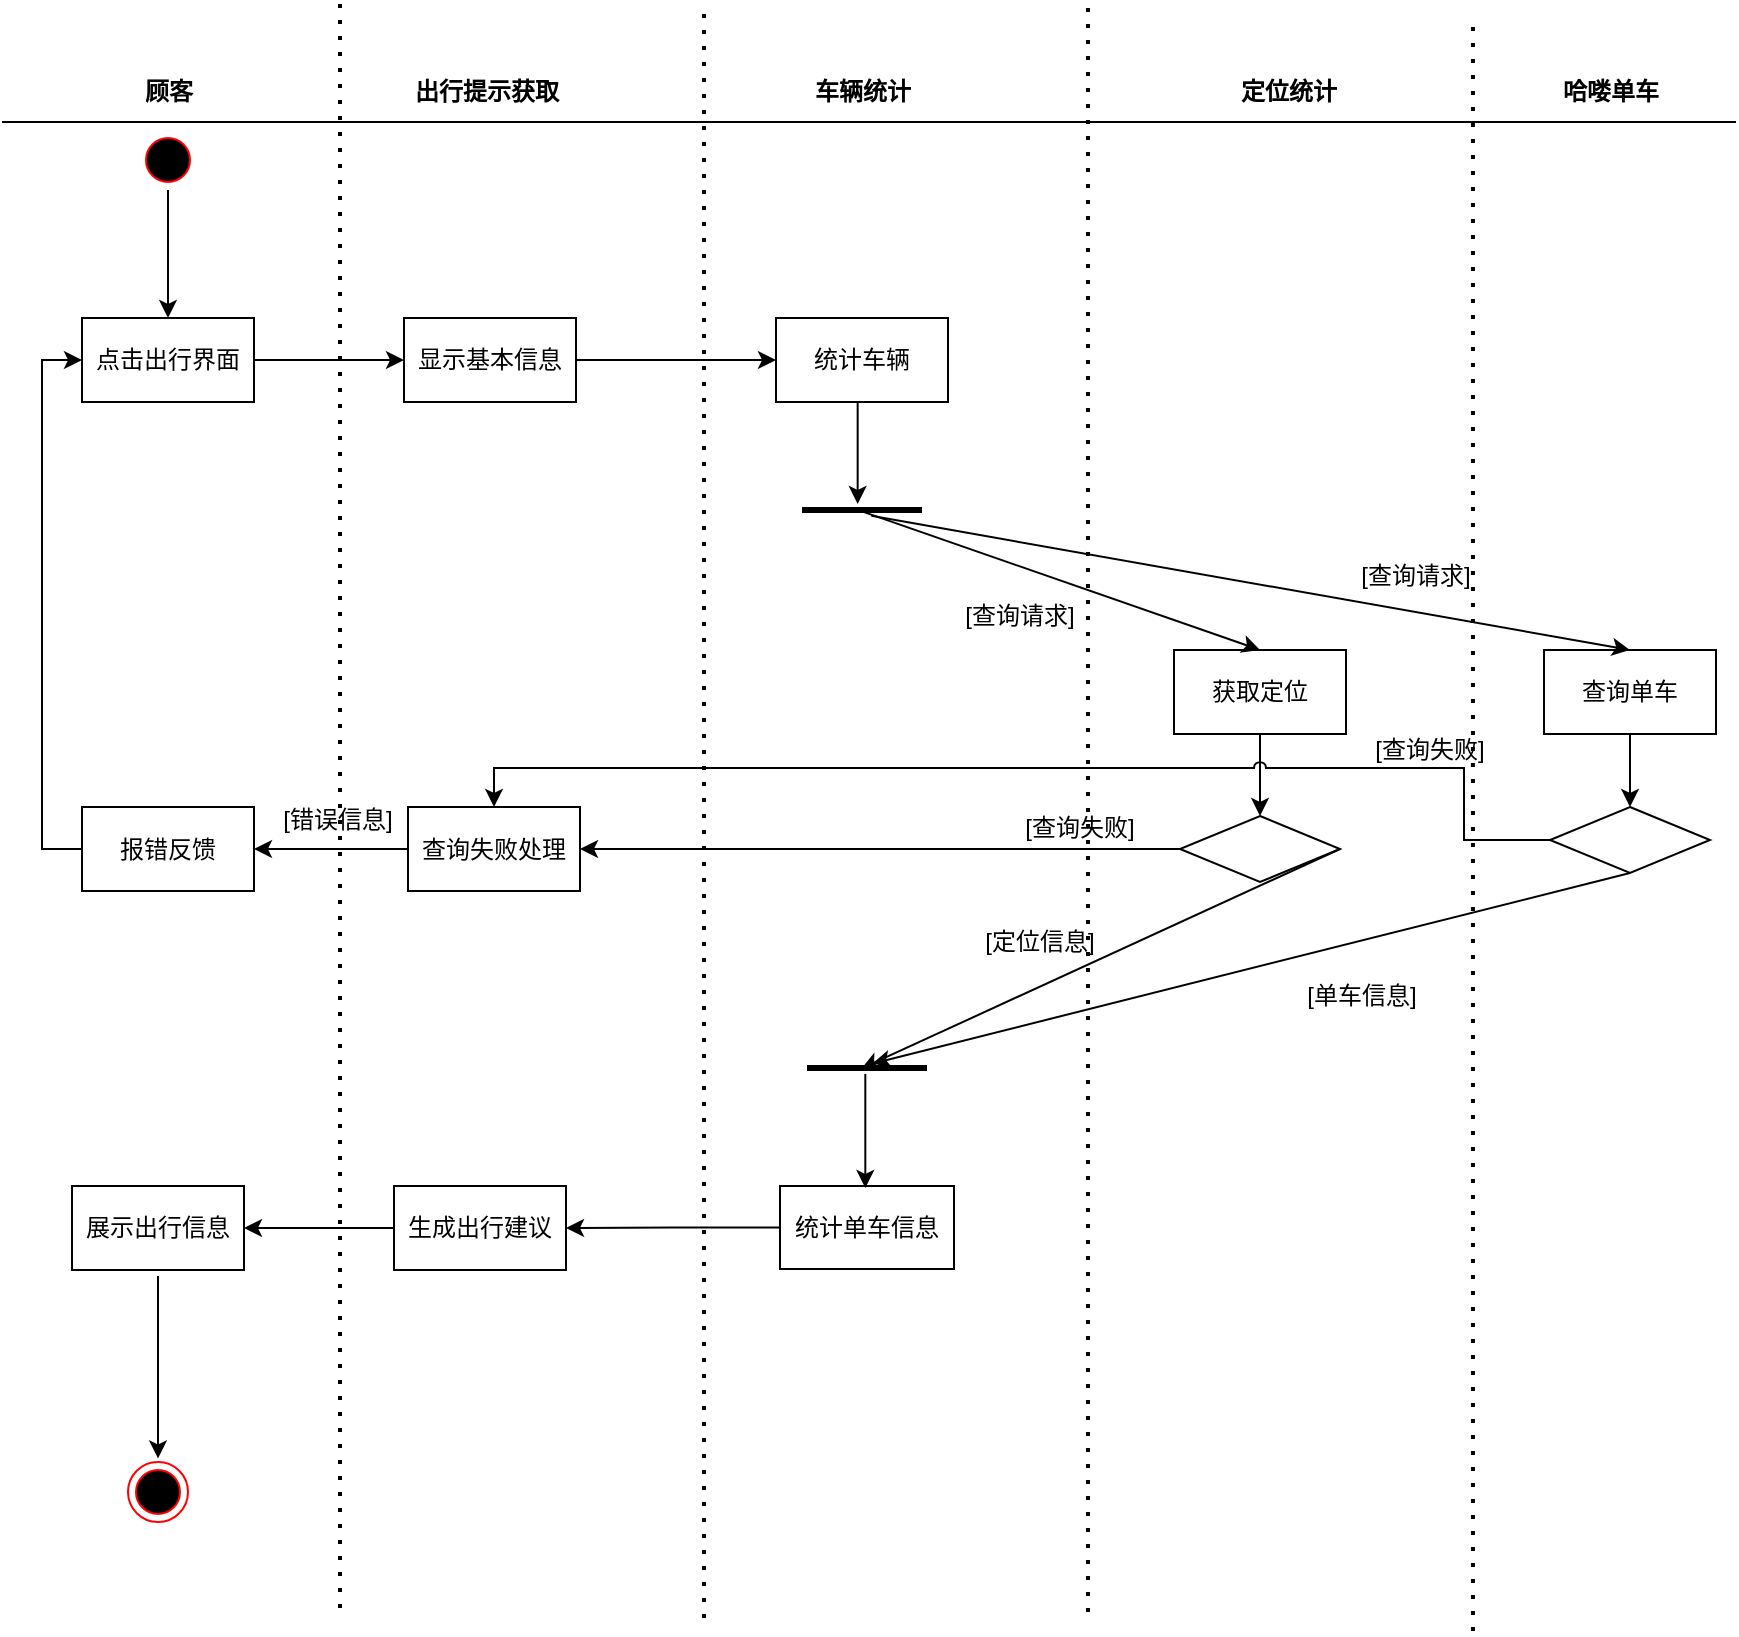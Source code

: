 <mxfile version="21.3.7" type="github">
  <diagram name="第 1 页" id="wKu1LNHtE1YL5XD0kWc-">
    <mxGraphModel dx="1440" dy="772" grid="0" gridSize="10" guides="1" tooltips="1" connect="1" arrows="1" fold="1" page="1" pageScale="1" pageWidth="2336" pageHeight="1654" math="0" shadow="0">
      <root>
        <mxCell id="0" />
        <mxCell id="1" parent="0" />
        <mxCell id="WGNsGFfkHsSdonWRwcg4-1" value="" style="line;strokeWidth=1;fillColor=none;align=left;verticalAlign=middle;spacingTop=-1;spacingLeft=3;spacingRight=3;rotatable=0;labelPosition=right;points=[];portConstraint=eastwest;strokeColor=inherit;" vertex="1" parent="1">
          <mxGeometry x="293" y="170" width="867" height="8" as="geometry" />
        </mxCell>
        <mxCell id="WGNsGFfkHsSdonWRwcg4-2" value="顾客" style="text;align=center;fontStyle=1;verticalAlign=middle;spacingLeft=3;spacingRight=3;strokeColor=none;rotatable=0;points=[[0,0.5],[1,0.5]];portConstraint=eastwest;html=1;" vertex="1" parent="1">
          <mxGeometry x="352" y="151" width="48" height="16" as="geometry" />
        </mxCell>
        <mxCell id="WGNsGFfkHsSdonWRwcg4-3" value="出行提示获取" style="text;align=center;fontStyle=1;verticalAlign=middle;spacingLeft=3;spacingRight=3;strokeColor=none;rotatable=0;points=[[0,0.5],[1,0.5]];portConstraint=eastwest;html=1;" vertex="1" parent="1">
          <mxGeometry x="511" y="151" width="48" height="16" as="geometry" />
        </mxCell>
        <mxCell id="WGNsGFfkHsSdonWRwcg4-4" value="车辆统计" style="text;align=center;fontStyle=1;verticalAlign=middle;spacingLeft=3;spacingRight=3;strokeColor=none;rotatable=0;points=[[0,0.5],[1,0.5]];portConstraint=eastwest;html=1;" vertex="1" parent="1">
          <mxGeometry x="699" y="151" width="48" height="16" as="geometry" />
        </mxCell>
        <mxCell id="WGNsGFfkHsSdonWRwcg4-5" value="定位统计" style="text;align=center;fontStyle=1;verticalAlign=middle;spacingLeft=3;spacingRight=3;strokeColor=none;rotatable=0;points=[[0,0.5],[1,0.5]];portConstraint=eastwest;html=1;" vertex="1" parent="1">
          <mxGeometry x="912" y="151" width="48" height="16" as="geometry" />
        </mxCell>
        <mxCell id="WGNsGFfkHsSdonWRwcg4-6" style="edgeStyle=orthogonalEdgeStyle;rounded=0;orthogonalLoop=1;jettySize=auto;html=1;" edge="1" parent="1" source="WGNsGFfkHsSdonWRwcg4-7" target="WGNsGFfkHsSdonWRwcg4-9">
          <mxGeometry relative="1" as="geometry" />
        </mxCell>
        <mxCell id="WGNsGFfkHsSdonWRwcg4-7" value="" style="ellipse;html=1;shape=startState;fillColor=#000000;strokeColor=#ff0000;" vertex="1" parent="1">
          <mxGeometry x="361" y="178" width="30" height="30" as="geometry" />
        </mxCell>
        <mxCell id="WGNsGFfkHsSdonWRwcg4-8" style="edgeStyle=orthogonalEdgeStyle;rounded=0;orthogonalLoop=1;jettySize=auto;html=1;" edge="1" parent="1" source="WGNsGFfkHsSdonWRwcg4-9" target="WGNsGFfkHsSdonWRwcg4-10">
          <mxGeometry relative="1" as="geometry" />
        </mxCell>
        <mxCell id="WGNsGFfkHsSdonWRwcg4-9" value="点击出行界面" style="html=1;whiteSpace=wrap;" vertex="1" parent="1">
          <mxGeometry x="333" y="272" width="86" height="42" as="geometry" />
        </mxCell>
        <mxCell id="WGNsGFfkHsSdonWRwcg4-67" style="edgeStyle=orthogonalEdgeStyle;rounded=0;orthogonalLoop=1;jettySize=auto;html=1;" edge="1" parent="1" source="WGNsGFfkHsSdonWRwcg4-10" target="WGNsGFfkHsSdonWRwcg4-66">
          <mxGeometry relative="1" as="geometry" />
        </mxCell>
        <mxCell id="WGNsGFfkHsSdonWRwcg4-10" value="显示基本信息" style="html=1;whiteSpace=wrap;" vertex="1" parent="1">
          <mxGeometry x="494" y="272" width="86" height="42" as="geometry" />
        </mxCell>
        <mxCell id="WGNsGFfkHsSdonWRwcg4-53" style="edgeStyle=orthogonalEdgeStyle;rounded=0;orthogonalLoop=1;jettySize=auto;html=1;entryX=0.5;entryY=0;entryDx=0;entryDy=0;" edge="1" parent="1" source="WGNsGFfkHsSdonWRwcg4-12" target="WGNsGFfkHsSdonWRwcg4-14">
          <mxGeometry relative="1" as="geometry" />
        </mxCell>
        <mxCell id="WGNsGFfkHsSdonWRwcg4-12" value="获取定位" style="html=1;whiteSpace=wrap;" vertex="1" parent="1">
          <mxGeometry x="879" y="438" width="86" height="42" as="geometry" />
        </mxCell>
        <mxCell id="WGNsGFfkHsSdonWRwcg4-13" style="edgeStyle=orthogonalEdgeStyle;rounded=0;orthogonalLoop=1;jettySize=auto;html=1;" edge="1" parent="1" source="WGNsGFfkHsSdonWRwcg4-14" target="WGNsGFfkHsSdonWRwcg4-23">
          <mxGeometry relative="1" as="geometry" />
        </mxCell>
        <mxCell id="WGNsGFfkHsSdonWRwcg4-14" value="" style="rhombus;whiteSpace=wrap;html=1;" vertex="1" parent="1">
          <mxGeometry x="882" y="521" width="80" height="33" as="geometry" />
        </mxCell>
        <mxCell id="WGNsGFfkHsSdonWRwcg4-15" value="" style="ellipse;html=1;shape=endState;fillColor=#000000;strokeColor=#ff0000;" vertex="1" parent="1">
          <mxGeometry x="356" y="844" width="30" height="30" as="geometry" />
        </mxCell>
        <mxCell id="WGNsGFfkHsSdonWRwcg4-16" value="" style="endArrow=classic;html=1;rounded=0;" edge="1" parent="1">
          <mxGeometry width="50" height="50" relative="1" as="geometry">
            <mxPoint x="371" y="751" as="sourcePoint" />
            <mxPoint x="371" y="842.192" as="targetPoint" />
          </mxGeometry>
        </mxCell>
        <mxCell id="WGNsGFfkHsSdonWRwcg4-18" style="edgeStyle=orthogonalEdgeStyle;rounded=0;orthogonalLoop=1;jettySize=auto;html=1;" edge="1" parent="1">
          <mxGeometry relative="1" as="geometry">
            <mxPoint x="720.83" y="365" as="targetPoint" />
            <mxPoint x="720.83" y="314" as="sourcePoint" />
          </mxGeometry>
        </mxCell>
        <mxCell id="WGNsGFfkHsSdonWRwcg4-19" value="" style="line;strokeWidth=3;rotatable=0;dashed=0;labelPosition=right;align=left;verticalAlign=middle;spacingTop=0;spacingLeft=6;points=[];portConstraint=eastwest;fontSize=13;" vertex="1" parent="1">
          <mxGeometry x="693" y="363" width="60" height="10" as="geometry" />
        </mxCell>
        <mxCell id="WGNsGFfkHsSdonWRwcg4-20" value="" style="endArrow=classic;html=1;rounded=0;exitX=0.511;exitY=0.593;exitDx=0;exitDy=0;entryX=0.5;entryY=0;entryDx=0;entryDy=0;exitPerimeter=0;" edge="1" parent="1" source="WGNsGFfkHsSdonWRwcg4-19" target="WGNsGFfkHsSdonWRwcg4-12">
          <mxGeometry width="50" height="50" relative="1" as="geometry">
            <mxPoint x="832" y="303" as="sourcePoint" />
            <mxPoint x="891" y="465" as="targetPoint" />
          </mxGeometry>
        </mxCell>
        <mxCell id="WGNsGFfkHsSdonWRwcg4-21" value="[查询请求]" style="text;html=1;strokeColor=none;fillColor=none;align=center;verticalAlign=middle;whiteSpace=wrap;rounded=0;" vertex="1" parent="1">
          <mxGeometry x="772" y="406" width="60" height="30" as="geometry" />
        </mxCell>
        <mxCell id="WGNsGFfkHsSdonWRwcg4-22" style="edgeStyle=orthogonalEdgeStyle;rounded=0;orthogonalLoop=1;jettySize=auto;html=1;" edge="1" parent="1" source="WGNsGFfkHsSdonWRwcg4-23" target="WGNsGFfkHsSdonWRwcg4-28">
          <mxGeometry relative="1" as="geometry" />
        </mxCell>
        <mxCell id="WGNsGFfkHsSdonWRwcg4-23" value="查询失败处理" style="html=1;whiteSpace=wrap;" vertex="1" parent="1">
          <mxGeometry x="496" y="516.5" width="86" height="42" as="geometry" />
        </mxCell>
        <mxCell id="WGNsGFfkHsSdonWRwcg4-24" value="[查询失败]" style="text;html=1;strokeColor=none;fillColor=none;align=center;verticalAlign=middle;whiteSpace=wrap;rounded=0;" vertex="1" parent="1">
          <mxGeometry x="802" y="512" width="60" height="30" as="geometry" />
        </mxCell>
        <mxCell id="WGNsGFfkHsSdonWRwcg4-25" style="edgeStyle=orthogonalEdgeStyle;rounded=0;orthogonalLoop=1;jettySize=auto;html=1;" edge="1" parent="1" source="WGNsGFfkHsSdonWRwcg4-26" target="WGNsGFfkHsSdonWRwcg4-30">
          <mxGeometry relative="1" as="geometry" />
        </mxCell>
        <mxCell id="WGNsGFfkHsSdonWRwcg4-26" value="生成出行建议" style="html=1;whiteSpace=wrap;" vertex="1" parent="1">
          <mxGeometry x="489" y="706" width="86" height="42" as="geometry" />
        </mxCell>
        <mxCell id="WGNsGFfkHsSdonWRwcg4-27" style="edgeStyle=orthogonalEdgeStyle;rounded=0;orthogonalLoop=1;jettySize=auto;html=1;entryX=0;entryY=0.5;entryDx=0;entryDy=0;" edge="1" parent="1" source="WGNsGFfkHsSdonWRwcg4-28" target="WGNsGFfkHsSdonWRwcg4-9">
          <mxGeometry relative="1" as="geometry">
            <Array as="points">
              <mxPoint x="313" y="538" />
              <mxPoint x="313" y="293" />
            </Array>
          </mxGeometry>
        </mxCell>
        <mxCell id="WGNsGFfkHsSdonWRwcg4-28" value="报错反馈" style="html=1;whiteSpace=wrap;" vertex="1" parent="1">
          <mxGeometry x="333" y="516.5" width="86" height="42" as="geometry" />
        </mxCell>
        <mxCell id="WGNsGFfkHsSdonWRwcg4-29" value="[错误信息]" style="text;html=1;strokeColor=none;fillColor=none;align=center;verticalAlign=middle;whiteSpace=wrap;rounded=0;" vertex="1" parent="1">
          <mxGeometry x="431" y="508" width="60" height="30" as="geometry" />
        </mxCell>
        <mxCell id="WGNsGFfkHsSdonWRwcg4-30" value="展示出行信息" style="html=1;whiteSpace=wrap;" vertex="1" parent="1">
          <mxGeometry x="328" y="706" width="86" height="42" as="geometry" />
        </mxCell>
        <mxCell id="WGNsGFfkHsSdonWRwcg4-57" style="edgeStyle=orthogonalEdgeStyle;rounded=0;orthogonalLoop=1;jettySize=auto;html=1;entryX=0.5;entryY=0;entryDx=0;entryDy=0;" edge="1" parent="1" source="WGNsGFfkHsSdonWRwcg4-36" target="WGNsGFfkHsSdonWRwcg4-56">
          <mxGeometry relative="1" as="geometry" />
        </mxCell>
        <mxCell id="WGNsGFfkHsSdonWRwcg4-36" value="查询单车" style="html=1;whiteSpace=wrap;" vertex="1" parent="1">
          <mxGeometry x="1064" y="438" width="86" height="42" as="geometry" />
        </mxCell>
        <mxCell id="WGNsGFfkHsSdonWRwcg4-39" value="" style="endArrow=classic;html=1;rounded=0;exitX=0.578;exitY=0.791;exitDx=0;exitDy=0;entryX=0.5;entryY=0;entryDx=0;entryDy=0;exitPerimeter=0;" edge="1" parent="1" source="WGNsGFfkHsSdonWRwcg4-19" target="WGNsGFfkHsSdonWRwcg4-36">
          <mxGeometry width="50" height="50" relative="1" as="geometry">
            <mxPoint x="734" y="379" as="sourcePoint" />
            <mxPoint x="932" y="448" as="targetPoint" />
          </mxGeometry>
        </mxCell>
        <mxCell id="WGNsGFfkHsSdonWRwcg4-45" value="哈喽单车" style="text;align=center;fontStyle=1;verticalAlign=middle;spacingLeft=3;spacingRight=3;strokeColor=none;rotatable=0;points=[[0,0.5],[1,0.5]];portConstraint=eastwest;html=1;" vertex="1" parent="1">
          <mxGeometry x="1073" y="151" width="48" height="16" as="geometry" />
        </mxCell>
        <mxCell id="WGNsGFfkHsSdonWRwcg4-48" value="[查询请求]" style="text;html=1;strokeColor=none;fillColor=none;align=center;verticalAlign=middle;whiteSpace=wrap;rounded=0;" vertex="1" parent="1">
          <mxGeometry x="970" y="386" width="60" height="30" as="geometry" />
        </mxCell>
        <mxCell id="WGNsGFfkHsSdonWRwcg4-68" style="edgeStyle=orthogonalEdgeStyle;rounded=0;orthogonalLoop=1;jettySize=auto;html=1;" edge="1" parent="1" source="WGNsGFfkHsSdonWRwcg4-49" target="WGNsGFfkHsSdonWRwcg4-26">
          <mxGeometry relative="1" as="geometry" />
        </mxCell>
        <mxCell id="WGNsGFfkHsSdonWRwcg4-49" value="统计单车信息" style="html=1;whiteSpace=wrap;" vertex="1" parent="1">
          <mxGeometry x="682" y="706" width="87" height="41.5" as="geometry" />
        </mxCell>
        <mxCell id="WGNsGFfkHsSdonWRwcg4-52" value="" style="endArrow=classic;html=1;rounded=0;exitX=1;exitY=0.5;exitDx=0;exitDy=0;entryX=0.454;entryY=0.525;entryDx=0;entryDy=0;entryPerimeter=0;" edge="1" parent="1" source="WGNsGFfkHsSdonWRwcg4-14" target="WGNsGFfkHsSdonWRwcg4-54">
          <mxGeometry width="50" height="50" relative="1" as="geometry">
            <mxPoint x="1117" y="490" as="sourcePoint" />
            <mxPoint x="1198" y="614" as="targetPoint" />
          </mxGeometry>
        </mxCell>
        <mxCell id="WGNsGFfkHsSdonWRwcg4-54" value="" style="line;strokeWidth=3;rotatable=0;dashed=0;labelPosition=right;align=left;verticalAlign=middle;spacingTop=0;spacingLeft=6;points=[];portConstraint=eastwest;fontSize=13;" vertex="1" parent="1">
          <mxGeometry x="695.5" y="642" width="60" height="10" as="geometry" />
        </mxCell>
        <mxCell id="WGNsGFfkHsSdonWRwcg4-55" value="" style="endArrow=classic;html=1;rounded=0;exitX=0.504;exitY=0.826;exitDx=0;exitDy=0;exitPerimeter=0;" edge="1" parent="1">
          <mxGeometry width="50" height="50" relative="1" as="geometry">
            <mxPoint x="724.66" y="650" as="sourcePoint" />
            <mxPoint x="724.66" y="707" as="targetPoint" />
          </mxGeometry>
        </mxCell>
        <mxCell id="WGNsGFfkHsSdonWRwcg4-60" style="edgeStyle=orthogonalEdgeStyle;rounded=0;orthogonalLoop=1;jettySize=auto;html=1;entryX=0.5;entryY=0;entryDx=0;entryDy=0;jumpStyle=arc;" edge="1" parent="1" source="WGNsGFfkHsSdonWRwcg4-56" target="WGNsGFfkHsSdonWRwcg4-23">
          <mxGeometry relative="1" as="geometry">
            <Array as="points">
              <mxPoint x="1024" y="533" />
              <mxPoint x="1024" y="497" />
              <mxPoint x="539" y="497" />
            </Array>
          </mxGeometry>
        </mxCell>
        <mxCell id="WGNsGFfkHsSdonWRwcg4-56" value="" style="rhombus;whiteSpace=wrap;html=1;" vertex="1" parent="1">
          <mxGeometry x="1067" y="516.5" width="80" height="33" as="geometry" />
        </mxCell>
        <mxCell id="WGNsGFfkHsSdonWRwcg4-58" value="" style="endArrow=classic;html=1;rounded=0;exitX=0.5;exitY=1;exitDx=0;exitDy=0;entryX=0.546;entryY=0.278;entryDx=0;entryDy=0;entryPerimeter=0;" edge="1" parent="1" source="WGNsGFfkHsSdonWRwcg4-56" target="WGNsGFfkHsSdonWRwcg4-54">
          <mxGeometry width="50" height="50" relative="1" as="geometry">
            <mxPoint x="972" y="548" as="sourcePoint" />
            <mxPoint x="1225" y="595" as="targetPoint" />
          </mxGeometry>
        </mxCell>
        <mxCell id="WGNsGFfkHsSdonWRwcg4-61" value="[查询失败]" style="text;html=1;strokeColor=none;fillColor=none;align=center;verticalAlign=middle;whiteSpace=wrap;rounded=0;" vertex="1" parent="1">
          <mxGeometry x="977" y="473" width="60" height="30" as="geometry" />
        </mxCell>
        <mxCell id="WGNsGFfkHsSdonWRwcg4-62" value="[定位信息]" style="text;html=1;strokeColor=none;fillColor=none;align=center;verticalAlign=middle;whiteSpace=wrap;rounded=0;" vertex="1" parent="1">
          <mxGeometry x="782" y="569" width="60" height="30" as="geometry" />
        </mxCell>
        <mxCell id="WGNsGFfkHsSdonWRwcg4-63" value="[单车信息]" style="text;html=1;strokeColor=none;fillColor=none;align=center;verticalAlign=middle;whiteSpace=wrap;rounded=0;" vertex="1" parent="1">
          <mxGeometry x="943" y="596" width="60" height="30" as="geometry" />
        </mxCell>
        <mxCell id="WGNsGFfkHsSdonWRwcg4-66" value="统计车辆" style="html=1;whiteSpace=wrap;" vertex="1" parent="1">
          <mxGeometry x="680" y="272" width="86" height="42" as="geometry" />
        </mxCell>
        <mxCell id="WGNsGFfkHsSdonWRwcg4-71" value="" style="endArrow=none;dashed=1;html=1;dashPattern=1 3;strokeWidth=2;rounded=0;" edge="1" parent="1">
          <mxGeometry width="50" height="50" relative="1" as="geometry">
            <mxPoint x="462" y="917" as="sourcePoint" />
            <mxPoint x="462" y="114" as="targetPoint" />
          </mxGeometry>
        </mxCell>
        <mxCell id="WGNsGFfkHsSdonWRwcg4-72" value="" style="endArrow=none;dashed=1;html=1;dashPattern=1 3;strokeWidth=2;rounded=0;" edge="1" parent="1">
          <mxGeometry width="50" height="50" relative="1" as="geometry">
            <mxPoint x="644" y="922" as="sourcePoint" />
            <mxPoint x="644" y="119" as="targetPoint" />
          </mxGeometry>
        </mxCell>
        <mxCell id="WGNsGFfkHsSdonWRwcg4-73" value="" style="endArrow=none;dashed=1;html=1;dashPattern=1 3;strokeWidth=2;rounded=0;" edge="1" parent="1">
          <mxGeometry width="50" height="50" relative="1" as="geometry">
            <mxPoint x="836" y="919" as="sourcePoint" />
            <mxPoint x="836" y="116" as="targetPoint" />
          </mxGeometry>
        </mxCell>
        <mxCell id="WGNsGFfkHsSdonWRwcg4-74" value="" style="endArrow=none;dashed=1;html=1;dashPattern=1 3;strokeWidth=2;rounded=0;" edge="1" parent="1">
          <mxGeometry width="50" height="50" relative="1" as="geometry">
            <mxPoint x="1028.46" y="928.5" as="sourcePoint" />
            <mxPoint x="1028.46" y="125.5" as="targetPoint" />
          </mxGeometry>
        </mxCell>
      </root>
    </mxGraphModel>
  </diagram>
</mxfile>
